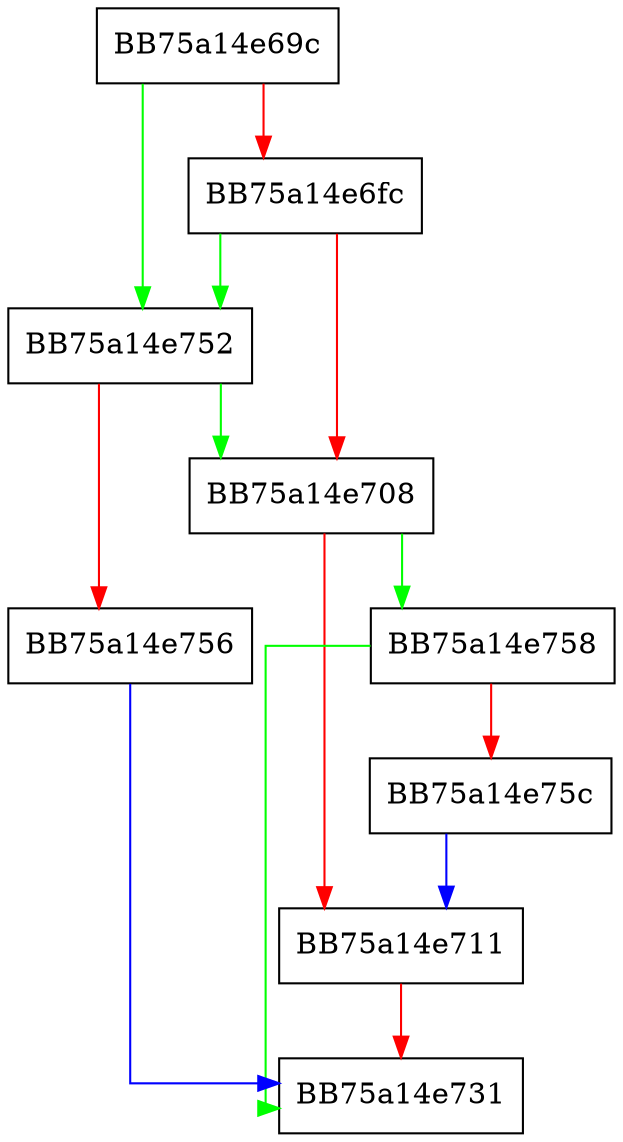 digraph Log {
  node [shape="box"];
  graph [splines=ortho];
  BB75a14e69c -> BB75a14e752 [color="green"];
  BB75a14e69c -> BB75a14e6fc [color="red"];
  BB75a14e6fc -> BB75a14e752 [color="green"];
  BB75a14e6fc -> BB75a14e708 [color="red"];
  BB75a14e708 -> BB75a14e758 [color="green"];
  BB75a14e708 -> BB75a14e711 [color="red"];
  BB75a14e711 -> BB75a14e731 [color="red"];
  BB75a14e752 -> BB75a14e708 [color="green"];
  BB75a14e752 -> BB75a14e756 [color="red"];
  BB75a14e756 -> BB75a14e731 [color="blue"];
  BB75a14e758 -> BB75a14e731 [color="green"];
  BB75a14e758 -> BB75a14e75c [color="red"];
  BB75a14e75c -> BB75a14e711 [color="blue"];
}